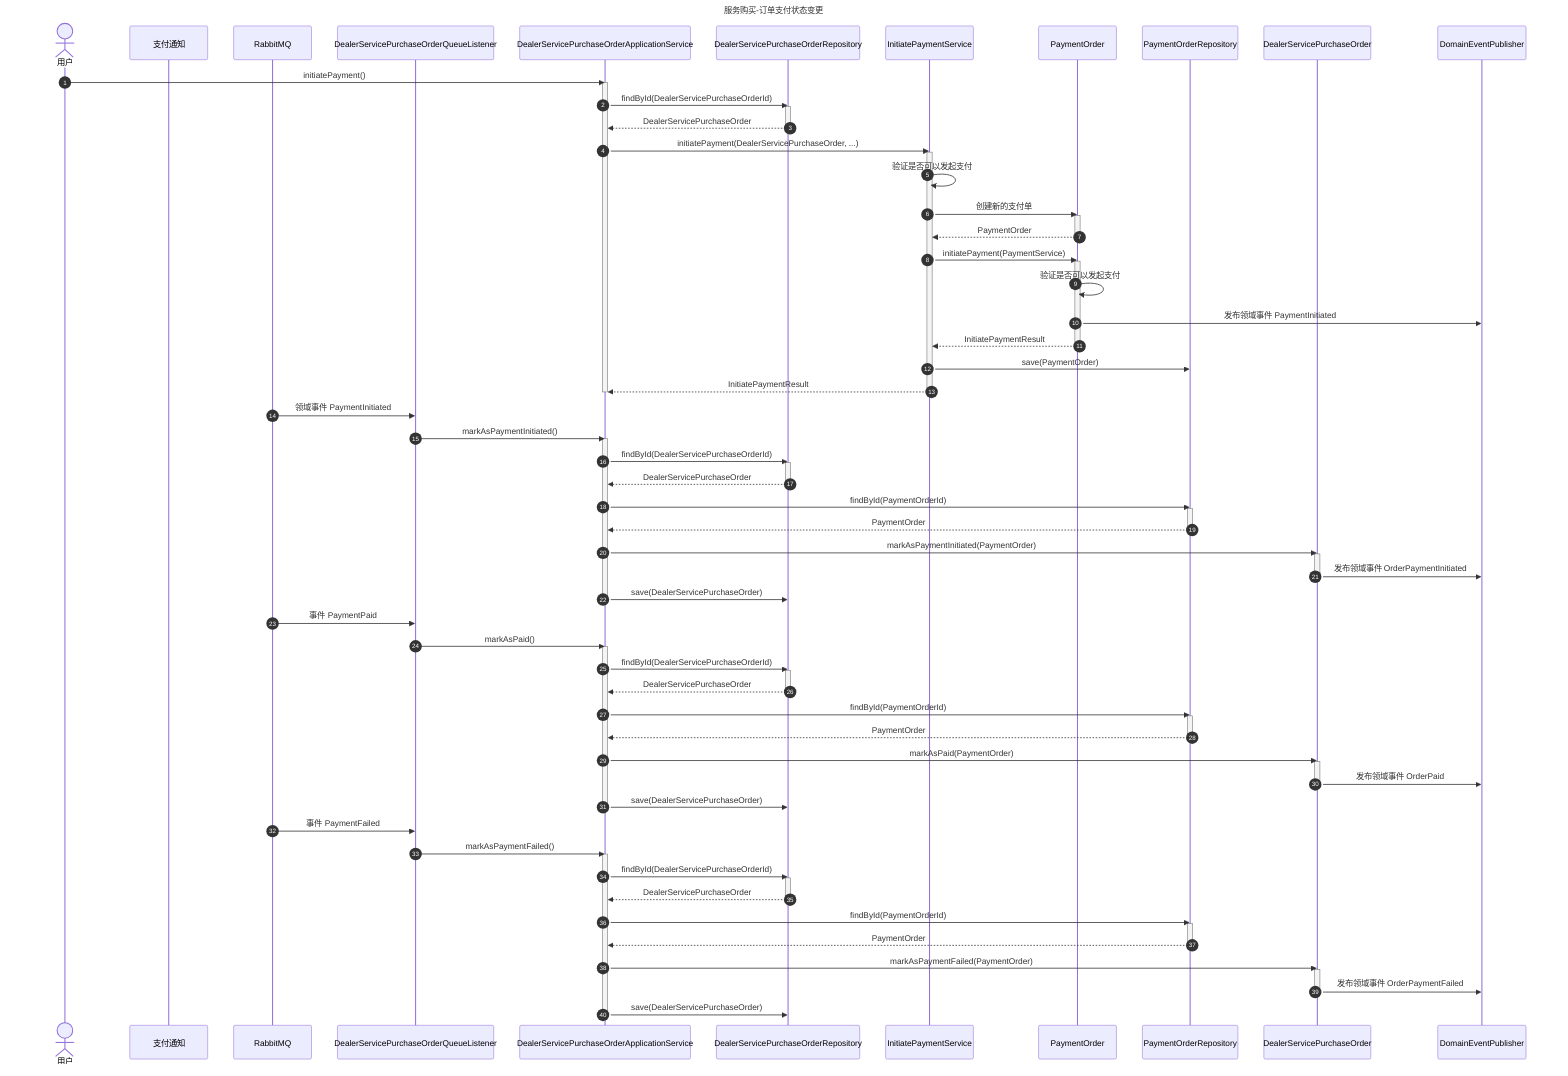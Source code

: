 sequenceDiagram
    title 服务购买-订单支付状态变更

    autonumber

    actor User as 用户
    participant Notify as 支付通知
    participant RabbitMQ

    participant DealerServicePurchaseOrderQueueListener
    participant DealerServicePurchaseOrderApplicationService
    participant DealerServicePurchaseOrderRepository
    participant InitiatePaymentService
    participant PaymentOrder
    participant PaymentOrderRepository
    participant DealerServicePurchaseOrder

    participant DomainEventPublisher

    User->>DealerServicePurchaseOrderApplicationService: initiatePayment()

    activate DealerServicePurchaseOrderApplicationService
    DealerServicePurchaseOrderApplicationService->>DealerServicePurchaseOrderRepository: findById(DealerServicePurchaseOrderId)
    activate DealerServicePurchaseOrderRepository
    DealerServicePurchaseOrderRepository-->>DealerServicePurchaseOrderApplicationService: DealerServicePurchaseOrder
    deactivate DealerServicePurchaseOrderRepository

    DealerServicePurchaseOrderApplicationService->>InitiatePaymentService: initiatePayment(DealerServicePurchaseOrder, ...)
    activate InitiatePaymentService

    InitiatePaymentService->>InitiatePaymentService: 验证是否可以发起支付

    InitiatePaymentService->>PaymentOrder: 创建新的支付单
    activate PaymentOrder
    PaymentOrder-->>InitiatePaymentService: PaymentOrder

    deactivate PaymentOrder

    InitiatePaymentService->>PaymentOrder: initiatePayment(PaymentService)
    activate PaymentOrder
    PaymentOrder->>PaymentOrder: 验证是否可以发起支付
    PaymentOrder->>DomainEventPublisher: 发布领域事件 PaymentInitiated
    PaymentOrder-->>InitiatePaymentService: InitiatePaymentResult

    deactivate PaymentOrder

    InitiatePaymentService->>PaymentOrderRepository: save(PaymentOrder)

    InitiatePaymentService-->> DealerServicePurchaseOrderApplicationService: InitiatePaymentResult

    deactivate InitiatePaymentService

    deactivate DealerServicePurchaseOrderApplicationService

    RabbitMQ->>DealerServicePurchaseOrderQueueListener: 领域事件 PaymentInitiated
    DealerServicePurchaseOrderQueueListener->>DealerServicePurchaseOrderApplicationService: markAsPaymentInitiated()

    activate DealerServicePurchaseOrderApplicationService

    DealerServicePurchaseOrderApplicationService->>DealerServicePurchaseOrderRepository: findById(DealerServicePurchaseOrderId)
    activate DealerServicePurchaseOrderRepository

    DealerServicePurchaseOrderRepository-->>DealerServicePurchaseOrderApplicationService: DealerServicePurchaseOrder

    deactivate DealerServicePurchaseOrderRepository


    DealerServicePurchaseOrderApplicationService->>PaymentOrderRepository: findById(PaymentOrderId)
    activate PaymentOrderRepository

    PaymentOrderRepository-->>DealerServicePurchaseOrderApplicationService: PaymentOrder

    deactivate PaymentOrderRepository

    DealerServicePurchaseOrderApplicationService->>DealerServicePurchaseOrder: markAsPaymentInitiated(PaymentOrder)
    activate DealerServicePurchaseOrder
    DealerServicePurchaseOrder->>DomainEventPublisher: 发布领域事件 OrderPaymentInitiated
    deactivate DealerServicePurchaseOrder
    DealerServicePurchaseOrderApplicationService->>DealerServicePurchaseOrderRepository: save(DealerServicePurchaseOrder)

    deactivate DealerServicePurchaseOrderApplicationService


    RabbitMQ->>DealerServicePurchaseOrderQueueListener: 事件 PaymentPaid
    DealerServicePurchaseOrderQueueListener->>DealerServicePurchaseOrderApplicationService: markAsPaid()

    activate DealerServicePurchaseOrderApplicationService

    DealerServicePurchaseOrderApplicationService->>DealerServicePurchaseOrderRepository: findById(DealerServicePurchaseOrderId)
    activate DealerServicePurchaseOrderRepository

    DealerServicePurchaseOrderRepository-->>DealerServicePurchaseOrderApplicationService: DealerServicePurchaseOrder

    deactivate DealerServicePurchaseOrderRepository


    DealerServicePurchaseOrderApplicationService->>PaymentOrderRepository: findById(PaymentOrderId)
    activate PaymentOrderRepository

    PaymentOrderRepository-->>DealerServicePurchaseOrderApplicationService: PaymentOrder

    deactivate PaymentOrderRepository

    DealerServicePurchaseOrderApplicationService->>DealerServicePurchaseOrder: markAsPaid(PaymentOrder)
    activate DealerServicePurchaseOrder
    DealerServicePurchaseOrder->>DomainEventPublisher: 发布领域事件 OrderPaid
    deactivate DealerServicePurchaseOrder
    DealerServicePurchaseOrderApplicationService->>DealerServicePurchaseOrderRepository: save(DealerServicePurchaseOrder)

    deactivate DealerServicePurchaseOrderApplicationService


    RabbitMQ->>DealerServicePurchaseOrderQueueListener: 事件 PaymentFailed
    DealerServicePurchaseOrderQueueListener->>DealerServicePurchaseOrderApplicationService: markAsPaymentFailed()

    activate DealerServicePurchaseOrderApplicationService

    DealerServicePurchaseOrderApplicationService->>DealerServicePurchaseOrderRepository: findById(DealerServicePurchaseOrderId)
    activate DealerServicePurchaseOrderRepository

    DealerServicePurchaseOrderRepository-->>DealerServicePurchaseOrderApplicationService: DealerServicePurchaseOrder

    deactivate DealerServicePurchaseOrderRepository


    DealerServicePurchaseOrderApplicationService->>PaymentOrderRepository: findById(PaymentOrderId)
    activate PaymentOrderRepository

    PaymentOrderRepository-->>DealerServicePurchaseOrderApplicationService: PaymentOrder

    deactivate PaymentOrderRepository

    DealerServicePurchaseOrderApplicationService->>DealerServicePurchaseOrder: markAsPaymentFailed(PaymentOrder)
    activate DealerServicePurchaseOrder
    DealerServicePurchaseOrder->>DomainEventPublisher: 发布领域事件 OrderPaymentFailed
    deactivate DealerServicePurchaseOrder
    DealerServicePurchaseOrderApplicationService->>DealerServicePurchaseOrderRepository: save(DealerServicePurchaseOrder)

    deactivate DealerServicePurchaseOrderApplicationService